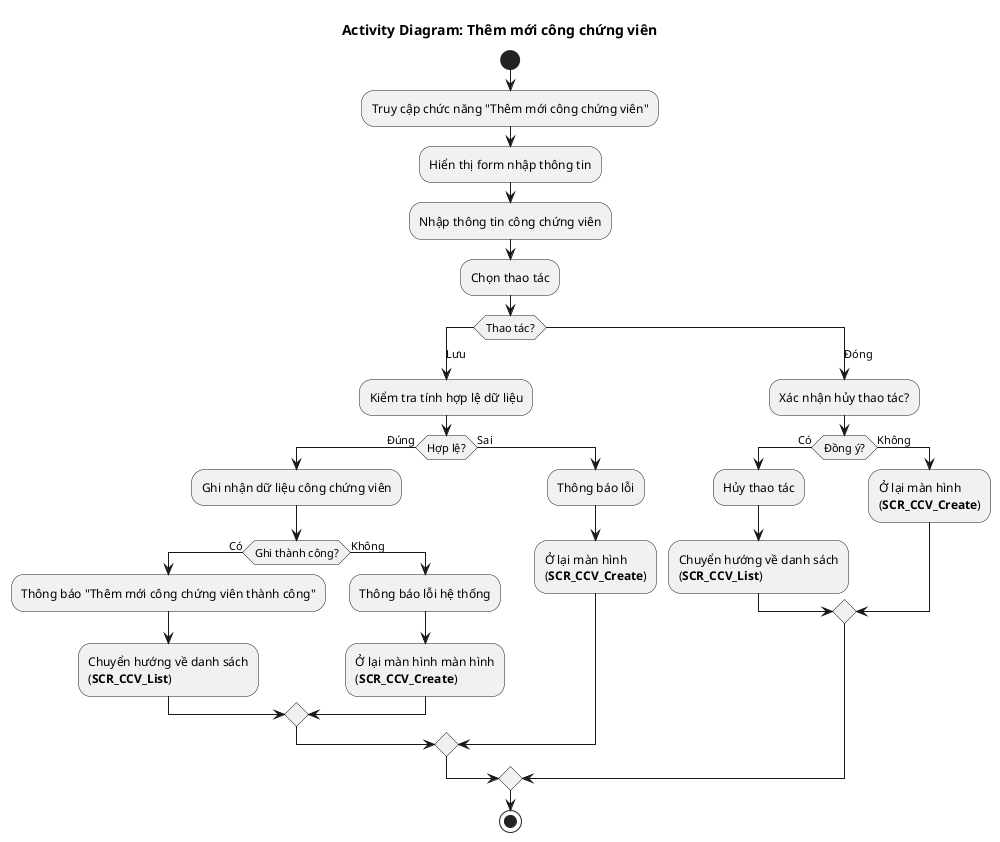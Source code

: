 @startuml AD_CCVManager_Create
!pragma layout smetana
title Activity Diagram: Thêm mới công chứng viên
start
:Truy cập chức năng "Thêm mới công chứng viên";
:Hiển thị form nhập thông tin;
:Nhập thông tin công chứng viên;
  :Chọn thao tác;
  switch (Thao tác?)
    case (Lưu)
      :Kiểm tra tính hợp lệ dữ liệu;
      if (Hợp lệ?) then (Đúng)
        :Ghi nhận dữ liệu công chứng viên;
          if (Ghi thành công?) then (Có)
            :Thông báo "Thêm mới công chứng viên thành công";
            :Chuyển hướng về danh sách\n(**SCR_CCV_List**);
          else (Không)
            :Thông báo lỗi hệ thống;
            :Ở lại màn hình màn hình\n(**SCR_CCV_Create**);
          endif
      else (Sai)
        :Thông báo lỗi;
        :Ở lại màn hình\n(**SCR_CCV_Create**);
      endif
    case (Đóng)
      :Xác nhận hủy thao tác?;
      if (Đồng ý?) then (Có)
        :Hủy thao tác;
        :Chuyển hướng về danh sách\n(**SCR_CCV_List**);
      else (Không)
        :Ở lại màn hình\n(**SCR_CCV_Create**);
      endif
  endswitch
  stop
@enduml
